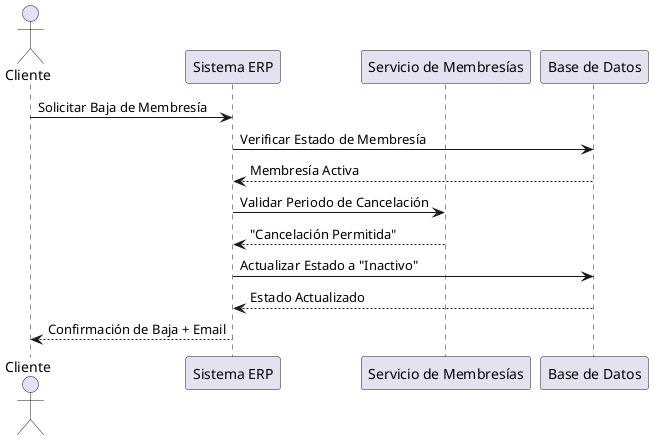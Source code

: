 @startuml Escenario8_Desuscripcion
actor Cliente
participant "Sistema ERP" as ERP
participant "Servicio de Membresías" as Membresias
participant "Base de Datos" as DB

Cliente -> ERP: Solicitar Baja de Membresía
ERP -> DB: Verificar Estado de Membresía
DB --> ERP: Membresía Activa
ERP -> Membresias: Validar Periodo de Cancelación
Membresias --> ERP: "Cancelación Permitida"
ERP -> DB: Actualizar Estado a "Inactivo"
DB --> ERP: Estado Actualizado
ERP --> Cliente: Confirmación de Baja + Email
@enduml